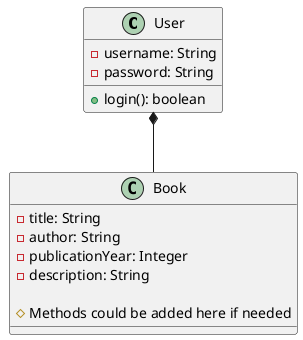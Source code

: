 @startuml
class User {
    - username: String
    - password: String
    
    + login(): boolean
}

class Book {
    - title: String
    - author: String
    - publicationYear: Integer
    - description: String
    
    # Methods could be added here if needed
}

User *-- Book
@enduml